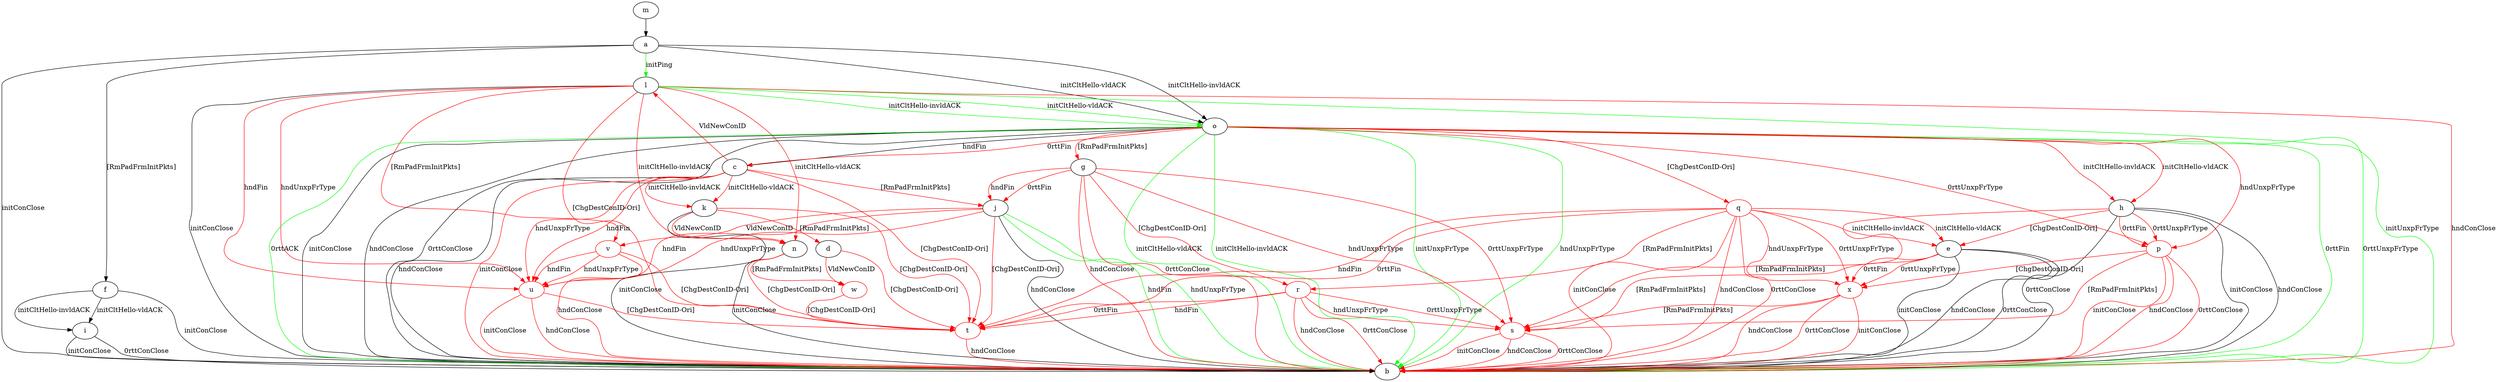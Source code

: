 digraph "" {
	a -> b	[key=0,
		label="initConClose "];
	a -> f	[key=0,
		label="[RmPadFrmInitPkts] "];
	a -> l	[key=0,
		color=green,
		label="initPing "];
	a -> o	[key=0,
		label="initCltHello-vldACK "];
	a -> o	[key=1,
		label="initCltHello-invldACK "];
	c -> b	[key=0,
		label="hndConClose "];
	c -> b	[key=1,
		color=red,
		label="initConClose "];
	c -> j	[key=0,
		color=red,
		label="[RmPadFrmInitPkts] "];
	c -> k	[key=0,
		color=red,
		label="initCltHello-vldACK "];
	c -> k	[key=1,
		color=red,
		label="initCltHello-invldACK "];
	c -> l	[key=0,
		color=red,
		label="VldNewConID "];
	t	[color=red];
	c -> t	[key=0,
		color=red,
		label="[ChgDestConID-Ori] "];
	u	[color=red];
	c -> u	[key=0,
		color=red,
		label="hndFin "];
	c -> u	[key=1,
		color=red,
		label="hndUnxpFrType "];
	d -> t	[key=0,
		color=red,
		label="[ChgDestConID-Ori] "];
	w	[color=red];
	d -> w	[key=0,
		color=red,
		label="VldNewConID "];
	e -> b	[key=0,
		label="initConClose "];
	e -> b	[key=1,
		label="hndConClose "];
	e -> b	[key=2,
		label="0rttConClose "];
	s	[color=red];
	e -> s	[key=0,
		color=red,
		label="[RmPadFrmInitPkts] "];
	x	[color=red];
	e -> x	[key=0,
		color=red,
		label="0rttFin "];
	e -> x	[key=1,
		color=red,
		label="0rttUnxpFrType "];
	f -> b	[key=0,
		label="initConClose "];
	f -> i	[key=0,
		label="initCltHello-vldACK "];
	f -> i	[key=1,
		label="initCltHello-invldACK "];
	g -> b	[key=0,
		color=red,
		label="hndConClose "];
	g -> b	[key=1,
		color=red,
		label="0rttConClose "];
	g -> j	[key=0,
		color=red,
		label="hndFin "];
	g -> j	[key=1,
		color=red,
		label="0rttFin "];
	r	[color=red];
	g -> r	[key=0,
		color=red,
		label="[ChgDestConID-Ori] "];
	g -> s	[key=0,
		color=red,
		label="hndUnxpFrType "];
	g -> s	[key=1,
		color=red,
		label="0rttUnxpFrType "];
	h -> b	[key=0,
		label="initConClose "];
	h -> b	[key=1,
		label="hndConClose "];
	h -> b	[key=2,
		label="0rttConClose "];
	h -> e	[key=0,
		color=red,
		label="[ChgDestConID-Ori] "];
	p	[color=red];
	h -> p	[key=0,
		color=red,
		label="0rttFin "];
	h -> p	[key=1,
		color=red,
		label="0rttUnxpFrType "];
	h -> s	[key=0,
		color=red,
		label="[RmPadFrmInitPkts] "];
	i -> b	[key=0,
		label="initConClose "];
	i -> b	[key=1,
		label="0rttConClose "];
	j -> b	[key=0,
		label="hndConClose "];
	j -> b	[key=1,
		color=green,
		label="hndFin "];
	j -> b	[key=2,
		color=green,
		label="hndUnxpFrType "];
	j -> t	[key=0,
		color=red,
		label="[ChgDestConID-Ori] "];
	j -> u	[key=0,
		color=red,
		label="hndFin "];
	j -> u	[key=1,
		color=red,
		label="hndUnxpFrType "];
	v	[color=red];
	j -> v	[key=0,
		color=red,
		label="VldNewConID "];
	k -> b	[key=0,
		label="initConClose "];
	k -> d	[key=0,
		color=red,
		label="[RmPadFrmInitPkts] "];
	k -> n	[key=0,
		color=red,
		label="VldNewConID "];
	k -> t	[key=0,
		color=red,
		label="[ChgDestConID-Ori] "];
	l -> b	[key=0,
		label="initConClose "];
	l -> b	[key=1,
		color=green,
		label="initUnxpFrType "];
	l -> b	[key=2,
		color=red,
		label="hndConClose "];
	l -> n	[key=0,
		color=red,
		label="initCltHello-vldACK "];
	l -> n	[key=1,
		color=red,
		label="initCltHello-invldACK "];
	l -> o	[key=0,
		color=green,
		label="initCltHello-vldACK "];
	l -> o	[key=1,
		color=green,
		label="initCltHello-invldACK "];
	l -> t	[key=0,
		color=red,
		label="[ChgDestConID-Ori] "];
	l -> u	[key=0,
		color=red,
		label="hndFin "];
	l -> u	[key=1,
		color=red,
		label="hndUnxpFrType "];
	l -> v	[key=0,
		color=red,
		label="[RmPadFrmInitPkts] "];
	m -> a	[key=0];
	n -> b	[key=0,
		label="initConClose "];
	n -> t	[key=0,
		color=red,
		label="[ChgDestConID-Ori] "];
	n -> w	[key=0,
		color=red,
		label="[RmPadFrmInitPkts] "];
	o -> b	[key=0,
		label="initConClose "];
	o -> b	[key=1,
		label="hndConClose "];
	o -> b	[key=2,
		label="0rttConClose "];
	o -> b	[key=3,
		color=green,
		label="initCltHello-vldACK "];
	o -> b	[key=4,
		color=green,
		label="initCltHello-invldACK "];
	o -> b	[key=5,
		color=green,
		label="initUnxpFrType "];
	o -> b	[key=6,
		color=green,
		label="hndUnxpFrType "];
	o -> b	[key=7,
		color=green,
		label="0rttFin "];
	o -> b	[key=8,
		color=green,
		label="0rttUnxpFrType "];
	o -> b	[key=9,
		color=green,
		label="0rttACK "];
	o -> c	[key=0,
		label="hndFin "];
	o -> c	[key=1,
		color=red,
		label="0rttFin "];
	o -> g	[key=0,
		color=red,
		label="[RmPadFrmInitPkts] "];
	o -> h	[key=0,
		color=red,
		label="initCltHello-vldACK "];
	o -> h	[key=1,
		color=red,
		label="initCltHello-invldACK "];
	o -> p	[key=0,
		color=red,
		label="hndUnxpFrType "];
	o -> p	[key=1,
		color=red,
		label="0rttUnxpFrType "];
	q	[color=red];
	o -> q	[key=0,
		color=red,
		label="[ChgDestConID-Ori] "];
	p -> b	[key=0,
		color=red,
		label="initConClose "];
	p -> b	[key=1,
		color=red,
		label="hndConClose "];
	p -> b	[key=2,
		color=red,
		label="0rttConClose "];
	p -> s	[key=0,
		color=red,
		label="[RmPadFrmInitPkts] "];
	p -> x	[key=0,
		color=red,
		label="[ChgDestConID-Ori] "];
	q -> b	[key=0,
		color=red,
		label="initConClose "];
	q -> b	[key=1,
		color=red,
		label="hndConClose "];
	q -> b	[key=2,
		color=red,
		label="0rttConClose "];
	q -> e	[key=0,
		color=red,
		label="initCltHello-vldACK "];
	q -> e	[key=1,
		color=red,
		label="initCltHello-invldACK "];
	q -> r	[key=0,
		color=red,
		label="[RmPadFrmInitPkts] "];
	q -> t	[key=0,
		color=red,
		label="hndFin "];
	q -> t	[key=1,
		color=red,
		label="0rttFin "];
	q -> x	[key=0,
		color=red,
		label="hndUnxpFrType "];
	q -> x	[key=1,
		color=red,
		label="0rttUnxpFrType "];
	r -> b	[key=0,
		color=red,
		label="hndConClose "];
	r -> b	[key=1,
		color=red,
		label="0rttConClose "];
	r -> s	[key=0,
		color=red,
		label="hndUnxpFrType "];
	r -> s	[key=1,
		color=red,
		label="0rttUnxpFrType "];
	r -> t	[key=0,
		color=red,
		label="hndFin "];
	r -> t	[key=1,
		color=red,
		label="0rttFin "];
	s -> b	[key=0,
		color=red,
		label="initConClose "];
	s -> b	[key=1,
		color=red,
		label="hndConClose "];
	s -> b	[key=2,
		color=red,
		label="0rttConClose "];
	t -> b	[key=0,
		color=red,
		label="hndConClose "];
	u -> b	[key=0,
		color=red,
		label="initConClose "];
	u -> b	[key=1,
		color=red,
		label="hndConClose "];
	u -> t	[key=0,
		color=red,
		label="[ChgDestConID-Ori] "];
	v -> b	[key=0,
		color=red,
		label="hndConClose "];
	v -> t	[key=0,
		color=red,
		label="[ChgDestConID-Ori] "];
	v -> u	[key=0,
		color=red,
		label="hndFin "];
	v -> u	[key=1,
		color=red,
		label="hndUnxpFrType "];
	w -> t	[key=0,
		color=red,
		label="[ChgDestConID-Ori] "];
	x -> b	[key=0,
		color=red,
		label="initConClose "];
	x -> b	[key=1,
		color=red,
		label="hndConClose "];
	x -> b	[key=2,
		color=red,
		label="0rttConClose "];
	x -> s	[key=0,
		color=red,
		label="[RmPadFrmInitPkts] "];
}
